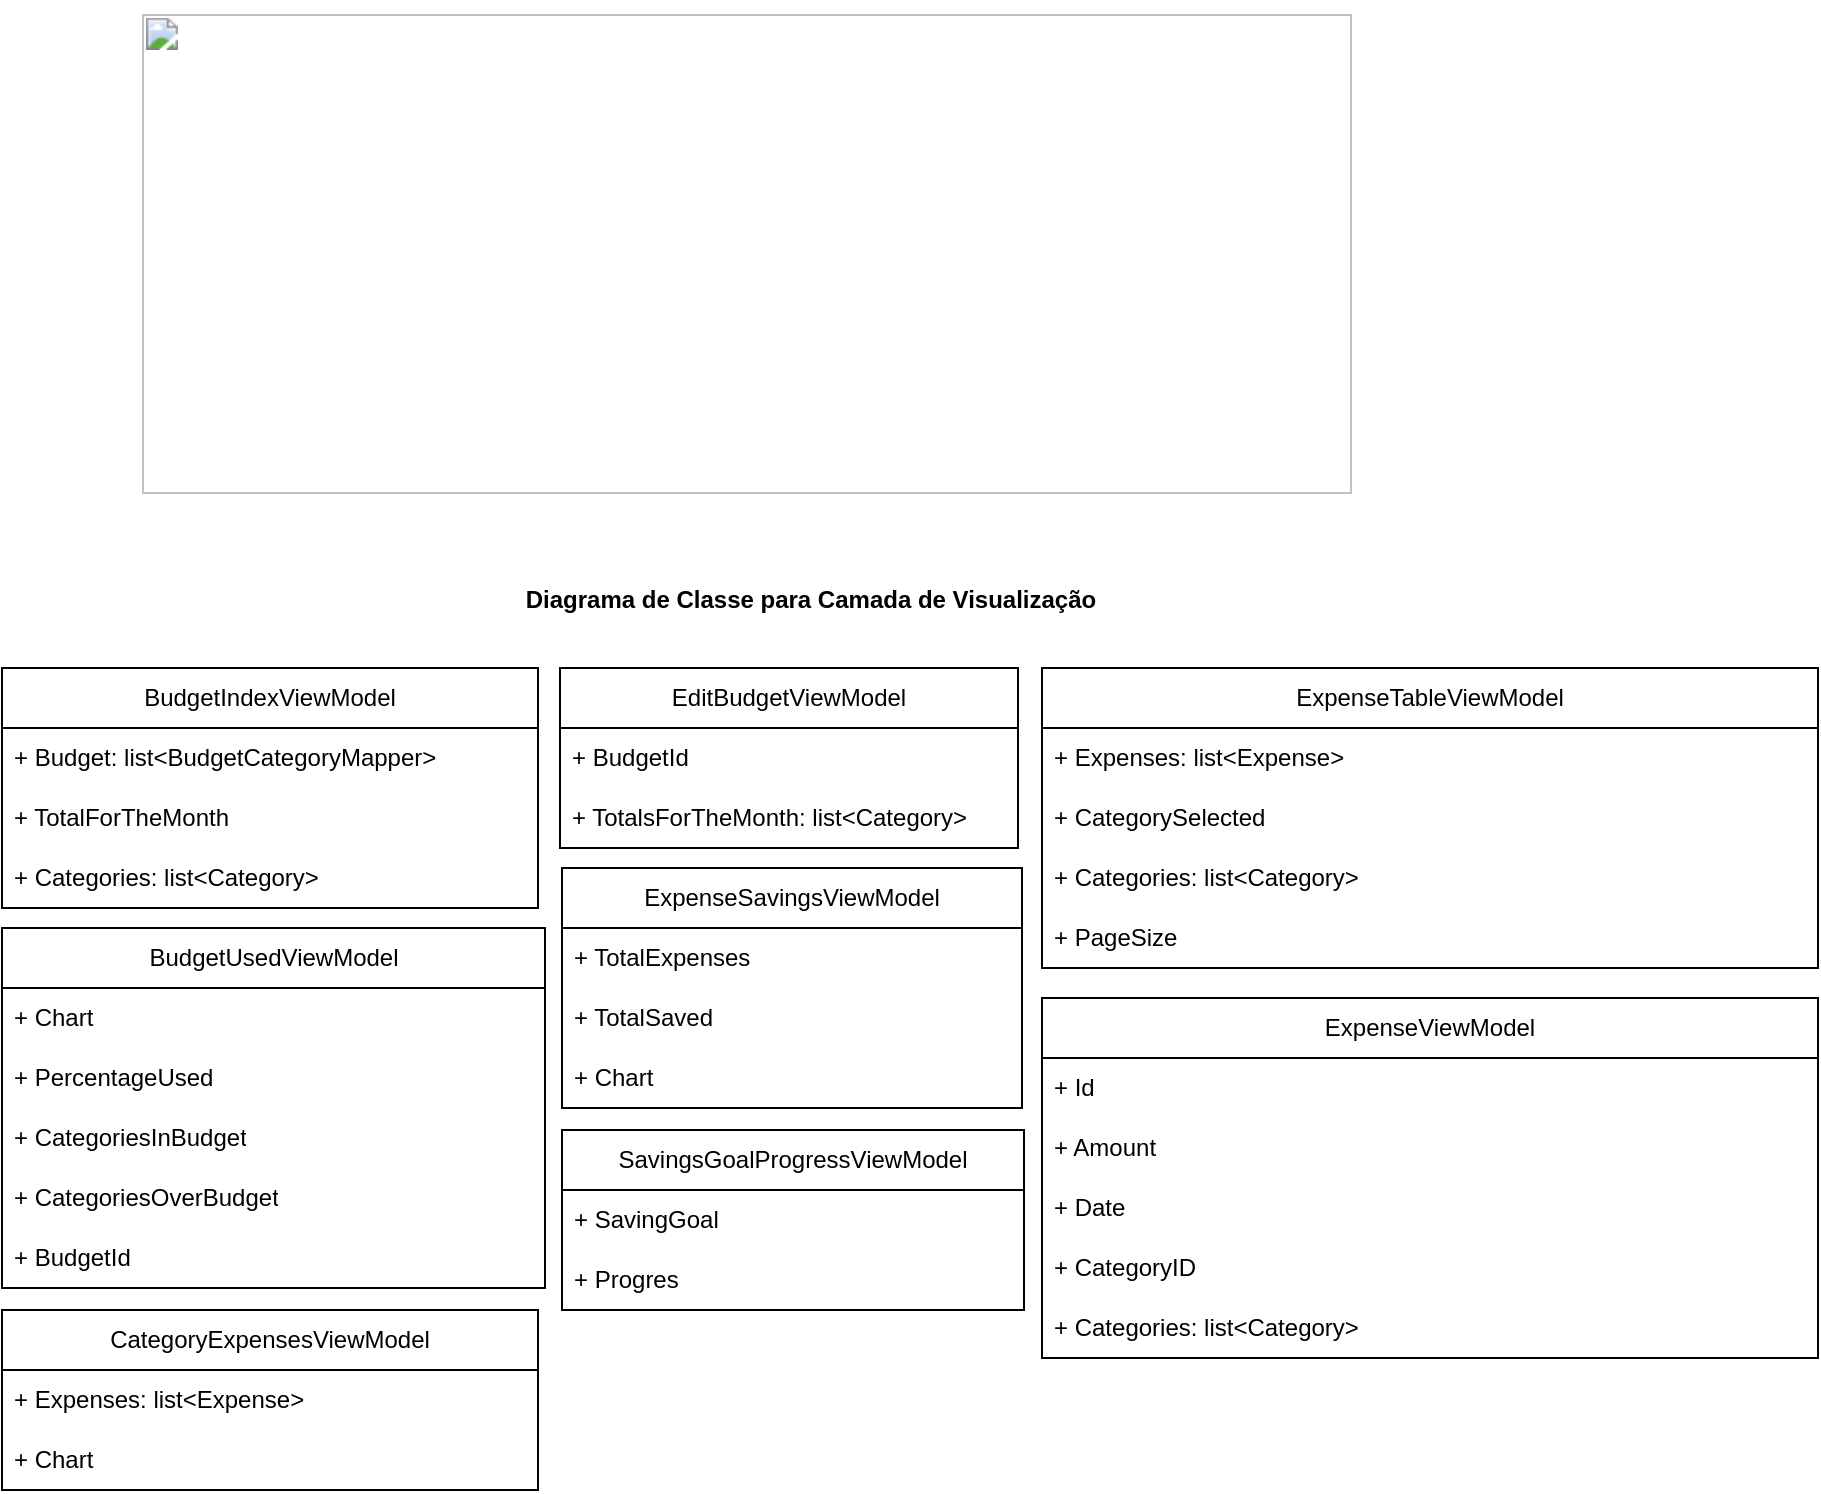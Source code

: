 <mxfile version="22.1.7" type="github">
  <diagram name="Page-1" id="I6AZ1vzzf90r7oluthKE">
    <mxGraphModel dx="1247" dy="1073" grid="0" gridSize="10" guides="1" tooltips="1" connect="1" arrows="1" fold="1" page="0" pageScale="1" pageWidth="850" pageHeight="1100" math="0" shadow="0">
      <root>
        <mxCell id="0" />
        <mxCell id="1" parent="0" />
        <mxCell id="Gv2JZ8uc6fSccnbs5uUC-2" value="&lt;strong&gt;Diagrama de Classe para Camada de Visualização&lt;/strong&gt;" style="text;html=1;strokeColor=none;fillColor=none;align=center;verticalAlign=middle;whiteSpace=wrap;rounded=0;" vertex="1" parent="1">
          <mxGeometry x="219" y="246" width="383" height="30" as="geometry" />
        </mxCell>
        <mxCell id="Gv2JZ8uc6fSccnbs5uUC-3" value="BudgetIndexViewModel" style="swimlane;fontStyle=0;childLayout=stackLayout;horizontal=1;startSize=30;horizontalStack=0;resizeParent=1;resizeParentMax=0;resizeLast=0;collapsible=1;marginBottom=0;whiteSpace=wrap;html=1;" vertex="1" parent="1">
          <mxGeometry x="6" y="295" width="268" height="120" as="geometry" />
        </mxCell>
        <mxCell id="Gv2JZ8uc6fSccnbs5uUC-4" value="+ Budget: list&amp;lt;BudgetCategoryMapper&amp;gt;" style="text;strokeColor=none;fillColor=none;align=left;verticalAlign=middle;spacingLeft=4;spacingRight=4;overflow=hidden;points=[[0,0.5],[1,0.5]];portConstraint=eastwest;rotatable=0;whiteSpace=wrap;html=1;" vertex="1" parent="Gv2JZ8uc6fSccnbs5uUC-3">
          <mxGeometry y="30" width="268" height="30" as="geometry" />
        </mxCell>
        <mxCell id="Gv2JZ8uc6fSccnbs5uUC-5" value="+ TotalForTheMonth" style="text;strokeColor=none;fillColor=none;align=left;verticalAlign=middle;spacingLeft=4;spacingRight=4;overflow=hidden;points=[[0,0.5],[1,0.5]];portConstraint=eastwest;rotatable=0;whiteSpace=wrap;html=1;" vertex="1" parent="Gv2JZ8uc6fSccnbs5uUC-3">
          <mxGeometry y="60" width="268" height="30" as="geometry" />
        </mxCell>
        <mxCell id="Gv2JZ8uc6fSccnbs5uUC-6" value="+ Categories: list&amp;lt;Category&amp;gt;" style="text;strokeColor=none;fillColor=none;align=left;verticalAlign=middle;spacingLeft=4;spacingRight=4;overflow=hidden;points=[[0,0.5],[1,0.5]];portConstraint=eastwest;rotatable=0;whiteSpace=wrap;html=1;" vertex="1" parent="Gv2JZ8uc6fSccnbs5uUC-3">
          <mxGeometry y="90" width="268" height="30" as="geometry" />
        </mxCell>
        <mxCell id="Gv2JZ8uc6fSccnbs5uUC-7" value="CategoryExpensesViewModel" style="swimlane;fontStyle=0;childLayout=stackLayout;horizontal=1;startSize=30;horizontalStack=0;resizeParent=1;resizeParentMax=0;resizeLast=0;collapsible=1;marginBottom=0;whiteSpace=wrap;html=1;" vertex="1" parent="1">
          <mxGeometry x="6" y="616" width="268" height="90" as="geometry">
            <mxRectangle x="206" y="460" width="198" height="30" as="alternateBounds" />
          </mxGeometry>
        </mxCell>
        <mxCell id="Gv2JZ8uc6fSccnbs5uUC-8" value="+ Expenses: list&amp;lt;Expense&amp;gt;" style="text;strokeColor=none;fillColor=none;align=left;verticalAlign=middle;spacingLeft=4;spacingRight=4;overflow=hidden;points=[[0,0.5],[1,0.5]];portConstraint=eastwest;rotatable=0;whiteSpace=wrap;html=1;" vertex="1" parent="Gv2JZ8uc6fSccnbs5uUC-7">
          <mxGeometry y="30" width="268" height="30" as="geometry" />
        </mxCell>
        <mxCell id="Gv2JZ8uc6fSccnbs5uUC-9" value="+ Chart" style="text;strokeColor=none;fillColor=none;align=left;verticalAlign=middle;spacingLeft=4;spacingRight=4;overflow=hidden;points=[[0,0.5],[1,0.5]];portConstraint=eastwest;rotatable=0;whiteSpace=wrap;html=1;" vertex="1" parent="Gv2JZ8uc6fSccnbs5uUC-7">
          <mxGeometry y="60" width="268" height="30" as="geometry" />
        </mxCell>
        <mxCell id="Gv2JZ8uc6fSccnbs5uUC-19" value="BudgetUsedViewModel" style="swimlane;fontStyle=0;childLayout=stackLayout;horizontal=1;startSize=30;horizontalStack=0;resizeParent=1;resizeParentMax=0;resizeLast=0;collapsible=1;marginBottom=0;whiteSpace=wrap;html=1;" vertex="1" parent="1">
          <mxGeometry x="6" y="425" width="271.5" height="180" as="geometry" />
        </mxCell>
        <mxCell id="Gv2JZ8uc6fSccnbs5uUC-20" value="+ Chart" style="text;strokeColor=none;fillColor=none;align=left;verticalAlign=middle;spacingLeft=4;spacingRight=4;overflow=hidden;points=[[0,0.5],[1,0.5]];portConstraint=eastwest;rotatable=0;whiteSpace=wrap;html=1;" vertex="1" parent="Gv2JZ8uc6fSccnbs5uUC-19">
          <mxGeometry y="30" width="271.5" height="30" as="geometry" />
        </mxCell>
        <mxCell id="Gv2JZ8uc6fSccnbs5uUC-21" value="+ PercentageUsed" style="text;strokeColor=none;fillColor=none;align=left;verticalAlign=middle;spacingLeft=4;spacingRight=4;overflow=hidden;points=[[0,0.5],[1,0.5]];portConstraint=eastwest;rotatable=0;whiteSpace=wrap;html=1;" vertex="1" parent="Gv2JZ8uc6fSccnbs5uUC-19">
          <mxGeometry y="60" width="271.5" height="30" as="geometry" />
        </mxCell>
        <mxCell id="Gv2JZ8uc6fSccnbs5uUC-22" value="+ CategoriesInBudget" style="text;strokeColor=none;fillColor=none;align=left;verticalAlign=middle;spacingLeft=4;spacingRight=4;overflow=hidden;points=[[0,0.5],[1,0.5]];portConstraint=eastwest;rotatable=0;whiteSpace=wrap;html=1;" vertex="1" parent="Gv2JZ8uc6fSccnbs5uUC-19">
          <mxGeometry y="90" width="271.5" height="30" as="geometry" />
        </mxCell>
        <mxCell id="Gv2JZ8uc6fSccnbs5uUC-37" value="+ CategoriesOverBudget" style="text;strokeColor=none;fillColor=none;align=left;verticalAlign=middle;spacingLeft=4;spacingRight=4;overflow=hidden;points=[[0,0.5],[1,0.5]];portConstraint=eastwest;rotatable=0;whiteSpace=wrap;html=1;" vertex="1" parent="Gv2JZ8uc6fSccnbs5uUC-19">
          <mxGeometry y="120" width="271.5" height="30" as="geometry" />
        </mxCell>
        <mxCell id="Gv2JZ8uc6fSccnbs5uUC-38" value="+ BudgetId" style="text;strokeColor=none;fillColor=none;align=left;verticalAlign=middle;spacingLeft=4;spacingRight=4;overflow=hidden;points=[[0,0.5],[1,0.5]];portConstraint=eastwest;rotatable=0;whiteSpace=wrap;html=1;" vertex="1" parent="Gv2JZ8uc6fSccnbs5uUC-19">
          <mxGeometry y="150" width="271.5" height="30" as="geometry" />
        </mxCell>
        <mxCell id="Gv2JZ8uc6fSccnbs5uUC-23" value="EditBudgetViewModel" style="swimlane;fontStyle=0;childLayout=stackLayout;horizontal=1;startSize=30;horizontalStack=0;resizeParent=1;resizeParentMax=0;resizeLast=0;collapsible=1;marginBottom=0;whiteSpace=wrap;html=1;" vertex="1" parent="1">
          <mxGeometry x="285" y="295" width="229" height="90" as="geometry" />
        </mxCell>
        <mxCell id="Gv2JZ8uc6fSccnbs5uUC-24" value="+ BudgetId" style="text;strokeColor=none;fillColor=none;align=left;verticalAlign=middle;spacingLeft=4;spacingRight=4;overflow=hidden;points=[[0,0.5],[1,0.5]];portConstraint=eastwest;rotatable=0;whiteSpace=wrap;html=1;" vertex="1" parent="Gv2JZ8uc6fSccnbs5uUC-23">
          <mxGeometry y="30" width="229" height="30" as="geometry" />
        </mxCell>
        <mxCell id="Gv2JZ8uc6fSccnbs5uUC-25" value="+ TotalsForTheMonth: list&amp;lt;Category&amp;gt;" style="text;strokeColor=none;fillColor=none;align=left;verticalAlign=middle;spacingLeft=4;spacingRight=4;overflow=hidden;points=[[0,0.5],[1,0.5]];portConstraint=eastwest;rotatable=0;whiteSpace=wrap;html=1;" vertex="1" parent="Gv2JZ8uc6fSccnbs5uUC-23">
          <mxGeometry y="60" width="229" height="30" as="geometry" />
        </mxCell>
        <mxCell id="Gv2JZ8uc6fSccnbs5uUC-27" value="ExpenseTableViewModel" style="swimlane;fontStyle=0;childLayout=stackLayout;horizontal=1;startSize=30;horizontalStack=0;resizeParent=1;resizeParentMax=0;resizeLast=0;collapsible=1;marginBottom=0;whiteSpace=wrap;html=1;" vertex="1" parent="1">
          <mxGeometry x="526" y="295" width="388" height="150" as="geometry" />
        </mxCell>
        <mxCell id="Gv2JZ8uc6fSccnbs5uUC-28" value="+ Expenses: list&amp;lt;Expense&amp;gt;" style="text;strokeColor=none;fillColor=none;align=left;verticalAlign=middle;spacingLeft=4;spacingRight=4;overflow=hidden;points=[[0,0.5],[1,0.5]];portConstraint=eastwest;rotatable=0;whiteSpace=wrap;html=1;" vertex="1" parent="Gv2JZ8uc6fSccnbs5uUC-27">
          <mxGeometry y="30" width="388" height="30" as="geometry" />
        </mxCell>
        <mxCell id="Gv2JZ8uc6fSccnbs5uUC-29" value="+ CategorySelected" style="text;strokeColor=none;fillColor=none;align=left;verticalAlign=middle;spacingLeft=4;spacingRight=4;overflow=hidden;points=[[0,0.5],[1,0.5]];portConstraint=eastwest;rotatable=0;whiteSpace=wrap;html=1;" vertex="1" parent="Gv2JZ8uc6fSccnbs5uUC-27">
          <mxGeometry y="60" width="388" height="30" as="geometry" />
        </mxCell>
        <mxCell id="Gv2JZ8uc6fSccnbs5uUC-30" value="+ Categories: list&amp;lt;Category&amp;gt;" style="text;strokeColor=none;fillColor=none;align=left;verticalAlign=middle;spacingLeft=4;spacingRight=4;overflow=hidden;points=[[0,0.5],[1,0.5]];portConstraint=eastwest;rotatable=0;whiteSpace=wrap;html=1;" vertex="1" parent="Gv2JZ8uc6fSccnbs5uUC-27">
          <mxGeometry y="90" width="388" height="30" as="geometry" />
        </mxCell>
        <mxCell id="Gv2JZ8uc6fSccnbs5uUC-40" value="+ PageSize" style="text;strokeColor=none;fillColor=none;align=left;verticalAlign=middle;spacingLeft=4;spacingRight=4;overflow=hidden;points=[[0,0.5],[1,0.5]];portConstraint=eastwest;rotatable=0;whiteSpace=wrap;html=1;" vertex="1" parent="Gv2JZ8uc6fSccnbs5uUC-27">
          <mxGeometry y="120" width="388" height="30" as="geometry" />
        </mxCell>
        <mxCell id="Gv2JZ8uc6fSccnbs5uUC-31" value="ExpenseSavingsViewModel" style="swimlane;fontStyle=0;childLayout=stackLayout;horizontal=1;startSize=30;horizontalStack=0;resizeParent=1;resizeParentMax=0;resizeLast=0;collapsible=1;marginBottom=0;whiteSpace=wrap;html=1;" vertex="1" parent="1">
          <mxGeometry x="286" y="395" width="230" height="120" as="geometry" />
        </mxCell>
        <mxCell id="Gv2JZ8uc6fSccnbs5uUC-32" value="+ TotalExpenses" style="text;strokeColor=none;fillColor=none;align=left;verticalAlign=middle;spacingLeft=4;spacingRight=4;overflow=hidden;points=[[0,0.5],[1,0.5]];portConstraint=eastwest;rotatable=0;whiteSpace=wrap;html=1;" vertex="1" parent="Gv2JZ8uc6fSccnbs5uUC-31">
          <mxGeometry y="30" width="230" height="30" as="geometry" />
        </mxCell>
        <mxCell id="Gv2JZ8uc6fSccnbs5uUC-33" value="+ TotalSaved" style="text;strokeColor=none;fillColor=none;align=left;verticalAlign=middle;spacingLeft=4;spacingRight=4;overflow=hidden;points=[[0,0.5],[1,0.5]];portConstraint=eastwest;rotatable=0;whiteSpace=wrap;html=1;" vertex="1" parent="Gv2JZ8uc6fSccnbs5uUC-31">
          <mxGeometry y="60" width="230" height="30" as="geometry" />
        </mxCell>
        <mxCell id="Gv2JZ8uc6fSccnbs5uUC-34" value="+ Chart" style="text;strokeColor=none;fillColor=none;align=left;verticalAlign=middle;spacingLeft=4;spacingRight=4;overflow=hidden;points=[[0,0.5],[1,0.5]];portConstraint=eastwest;rotatable=0;whiteSpace=wrap;html=1;" vertex="1" parent="Gv2JZ8uc6fSccnbs5uUC-31">
          <mxGeometry y="90" width="230" height="30" as="geometry" />
        </mxCell>
        <mxCell id="Gv2JZ8uc6fSccnbs5uUC-35" value="&lt;b style=&quot;font-weight:normal;&quot; id=&quot;docs-internal-guid-74504f65-7fff-16cd-3085-e805f71a9594&quot;&gt;&lt;span style=&quot;font-size: 12pt; font-family: &amp;quot;Times New Roman&amp;quot;, serif; color: rgb(0, 0, 0); background-color: transparent; font-weight: 400; font-style: normal; font-variant: normal; text-decoration: none; vertical-align: baseline;&quot;&gt;&lt;span style=&quot;border:none;display:inline-block;overflow:hidden;width:605px;height:240px;&quot;&gt;&lt;img src=&quot;https://lh7-us.googleusercontent.com/p7R2E_DpWAm2gHcf57Q-kBJ-jPttXJngpEveqSdS6tnfDxogjevRyMlPFEgHzA31KnAnl3MocNvocXeJ0NDEEMm3LtxPs7BPoi9Wrz85QU0JtNr3bLVPMuSn-MMu0vUFo7khxUrWH4frEm4zujGfAw&quot; width=&quot;605&quot; height=&quot;240&quot; style=&quot;margin-left:0px;margin-top:0px;&quot;&gt;&lt;/span&gt;&lt;/span&gt;&lt;/b&gt;" style="text;whiteSpace=wrap;html=1;" vertex="1" parent="1">
          <mxGeometry x="73.999" y="-38.998" width="550" height="266" as="geometry" />
        </mxCell>
        <mxCell id="Gv2JZ8uc6fSccnbs5uUC-41" value="ExpenseViewModel" style="swimlane;fontStyle=0;childLayout=stackLayout;horizontal=1;startSize=30;horizontalStack=0;resizeParent=1;resizeParentMax=0;resizeLast=0;collapsible=1;marginBottom=0;whiteSpace=wrap;html=1;" vertex="1" parent="1">
          <mxGeometry x="526" y="460" width="388" height="180" as="geometry" />
        </mxCell>
        <mxCell id="Gv2JZ8uc6fSccnbs5uUC-42" value="+ Id " style="text;strokeColor=none;fillColor=none;align=left;verticalAlign=middle;spacingLeft=4;spacingRight=4;overflow=hidden;points=[[0,0.5],[1,0.5]];portConstraint=eastwest;rotatable=0;whiteSpace=wrap;html=1;" vertex="1" parent="Gv2JZ8uc6fSccnbs5uUC-41">
          <mxGeometry y="30" width="388" height="30" as="geometry" />
        </mxCell>
        <mxCell id="Gv2JZ8uc6fSccnbs5uUC-43" value="+ Amount" style="text;strokeColor=none;fillColor=none;align=left;verticalAlign=middle;spacingLeft=4;spacingRight=4;overflow=hidden;points=[[0,0.5],[1,0.5]];portConstraint=eastwest;rotatable=0;whiteSpace=wrap;html=1;" vertex="1" parent="Gv2JZ8uc6fSccnbs5uUC-41">
          <mxGeometry y="60" width="388" height="30" as="geometry" />
        </mxCell>
        <mxCell id="Gv2JZ8uc6fSccnbs5uUC-44" value="+ Date" style="text;strokeColor=none;fillColor=none;align=left;verticalAlign=middle;spacingLeft=4;spacingRight=4;overflow=hidden;points=[[0,0.5],[1,0.5]];portConstraint=eastwest;rotatable=0;whiteSpace=wrap;html=1;" vertex="1" parent="Gv2JZ8uc6fSccnbs5uUC-41">
          <mxGeometry y="90" width="388" height="30" as="geometry" />
        </mxCell>
        <mxCell id="Gv2JZ8uc6fSccnbs5uUC-45" value="+ CategoryID" style="text;strokeColor=none;fillColor=none;align=left;verticalAlign=middle;spacingLeft=4;spacingRight=4;overflow=hidden;points=[[0,0.5],[1,0.5]];portConstraint=eastwest;rotatable=0;whiteSpace=wrap;html=1;" vertex="1" parent="Gv2JZ8uc6fSccnbs5uUC-41">
          <mxGeometry y="120" width="388" height="30" as="geometry" />
        </mxCell>
        <mxCell id="Gv2JZ8uc6fSccnbs5uUC-46" value="+ Categories: list&amp;lt;Category&amp;gt;" style="text;strokeColor=none;fillColor=none;align=left;verticalAlign=middle;spacingLeft=4;spacingRight=4;overflow=hidden;points=[[0,0.5],[1,0.5]];portConstraint=eastwest;rotatable=0;whiteSpace=wrap;html=1;" vertex="1" parent="Gv2JZ8uc6fSccnbs5uUC-41">
          <mxGeometry y="150" width="388" height="30" as="geometry" />
        </mxCell>
        <mxCell id="Gv2JZ8uc6fSccnbs5uUC-47" value="SavingsGoalProgressViewModel" style="swimlane;fontStyle=0;childLayout=stackLayout;horizontal=1;startSize=30;horizontalStack=0;resizeParent=1;resizeParentMax=0;resizeLast=0;collapsible=1;marginBottom=0;whiteSpace=wrap;html=1;" vertex="1" parent="1">
          <mxGeometry x="286" y="526" width="231" height="90" as="geometry" />
        </mxCell>
        <mxCell id="Gv2JZ8uc6fSccnbs5uUC-48" value="+ SavingGoal" style="text;strokeColor=none;fillColor=none;align=left;verticalAlign=middle;spacingLeft=4;spacingRight=4;overflow=hidden;points=[[0,0.5],[1,0.5]];portConstraint=eastwest;rotatable=0;whiteSpace=wrap;html=1;" vertex="1" parent="Gv2JZ8uc6fSccnbs5uUC-47">
          <mxGeometry y="30" width="231" height="30" as="geometry" />
        </mxCell>
        <mxCell id="Gv2JZ8uc6fSccnbs5uUC-49" value="+ Progres" style="text;strokeColor=none;fillColor=none;align=left;verticalAlign=middle;spacingLeft=4;spacingRight=4;overflow=hidden;points=[[0,0.5],[1,0.5]];portConstraint=eastwest;rotatable=0;whiteSpace=wrap;html=1;" vertex="1" parent="Gv2JZ8uc6fSccnbs5uUC-47">
          <mxGeometry y="60" width="231" height="30" as="geometry" />
        </mxCell>
      </root>
    </mxGraphModel>
  </diagram>
</mxfile>
